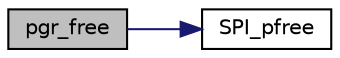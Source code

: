 digraph "pgr_free"
{
  edge [fontname="Helvetica",fontsize="10",labelfontname="Helvetica",labelfontsize="10"];
  node [fontname="Helvetica",fontsize="10",shape=record];
  rankdir="LR";
  Node103 [label="pgr_free",height=0.2,width=0.4,color="black", fillcolor="grey75", style="filled", fontcolor="black"];
  Node103 -> Node104 [color="midnightblue",fontsize="10",style="solid",fontname="Helvetica"];
  Node104 [label="SPI_pfree",height=0.2,width=0.4,color="black", fillcolor="white", style="filled",URL="$pgr__alloc_8hpp.html#aa67a33ea6201bc688d71e91cb2c461e7"];
}
